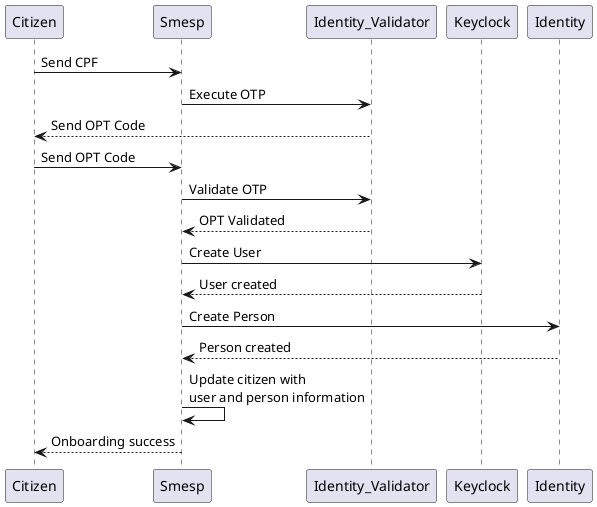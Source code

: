 @startuml
Citizen -> Smesp: Send CPF
Smesp -> Identity_Validator: Execute OTP
Identity_Validator --> Citizen: Send OPT Code
Citizen -> Smesp: Send OPT Code
Smesp -> Identity_Validator: Validate OTP
Identity_Validator --> Smesp: OPT Validated
Smesp -> Keyclock: Create User
Keyclock --> Smesp: User created
Smesp -> Identity: Create Person
Identity --> Smesp: Person created
Smesp -> Smesp: Update citizen with \nuser and person information
Smesp --> Citizen: Onboarding success
@enduml
